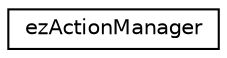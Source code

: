 digraph "Graphical Class Hierarchy"
{
 // LATEX_PDF_SIZE
  edge [fontname="Helvetica",fontsize="10",labelfontname="Helvetica",labelfontsize="10"];
  node [fontname="Helvetica",fontsize="10",shape=record];
  rankdir="LR";
  Node0 [label="ezActionManager",height=0.2,width=0.4,color="black", fillcolor="white", style="filled",URL="$d3/dd6/classez_action_manager.htm",tooltip=" "];
}
